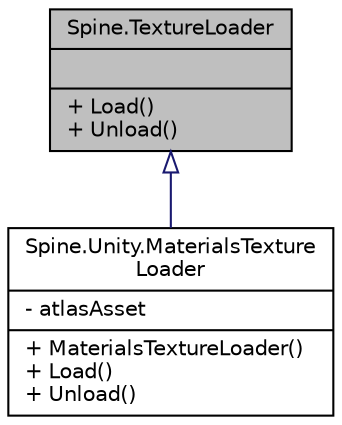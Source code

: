 digraph "Spine.TextureLoader"
{
 // LATEX_PDF_SIZE
  edge [fontname="Helvetica",fontsize="10",labelfontname="Helvetica",labelfontsize="10"];
  node [fontname="Helvetica",fontsize="10",shape=record];
  Node1 [label="{Spine.TextureLoader\n||+ Load()\l+ Unload()\l}",height=0.2,width=0.4,color="black", fillcolor="grey75", style="filled", fontcolor="black",tooltip=" "];
  Node1 -> Node2 [dir="back",color="midnightblue",fontsize="10",style="solid",arrowtail="onormal",fontname="Helvetica"];
  Node2 [label="{Spine.Unity.MaterialsTexture\lLoader\n|- atlasAsset\l|+ MaterialsTextureLoader()\l+ Load()\l+ Unload()\l}",height=0.2,width=0.4,color="black", fillcolor="white", style="filled",URL="$class_spine_1_1_unity_1_1_materials_texture_loader.html",tooltip=" "];
}
